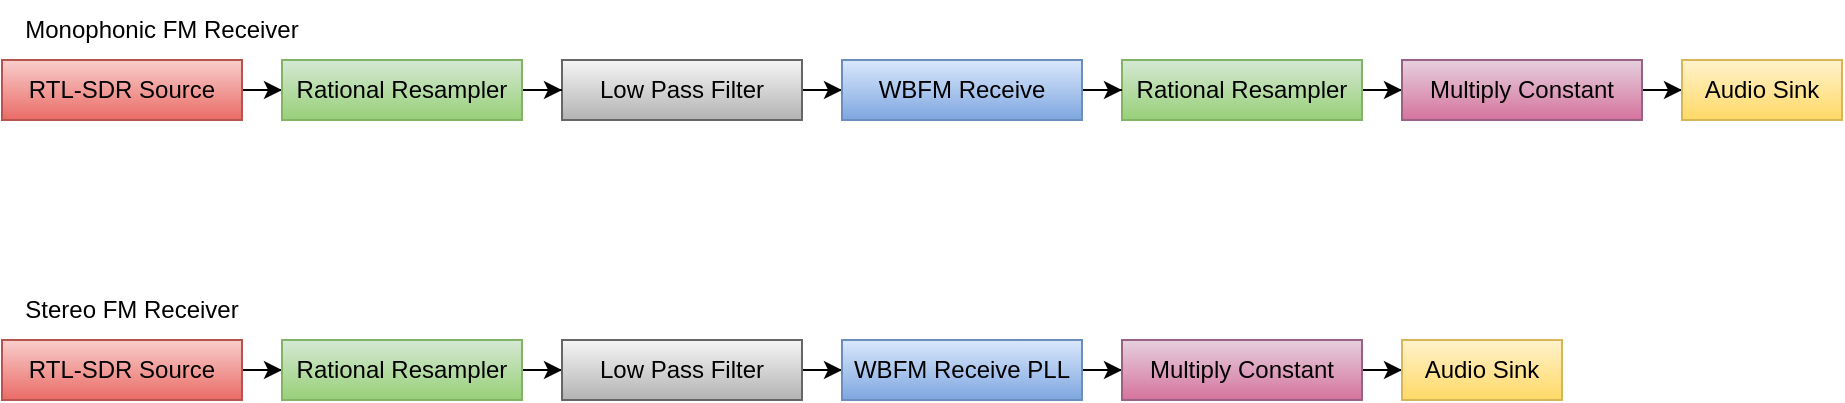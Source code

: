 <mxfile version="21.1.8" type="device">
  <diagram name="Page-1" id="d1Dr_iZdJzY5FfgxTFlw">
    <mxGraphModel dx="1434" dy="804" grid="0" gridSize="10" guides="1" tooltips="1" connect="1" arrows="1" fold="1" page="1" pageScale="1" pageWidth="1169" pageHeight="1654" math="0" shadow="0">
      <root>
        <mxCell id="0" />
        <mxCell id="1" parent="0" />
        <mxCell id="5cxwrviQxcYlWO02m6j5-10" value="" style="edgeStyle=orthogonalEdgeStyle;rounded=0;orthogonalLoop=1;jettySize=auto;html=1;" edge="1" parent="1" source="5cxwrviQxcYlWO02m6j5-1" target="5cxwrviQxcYlWO02m6j5-3">
          <mxGeometry relative="1" as="geometry" />
        </mxCell>
        <mxCell id="5cxwrviQxcYlWO02m6j5-1" value="RTL-SDR Source" style="rounded=0;whiteSpace=wrap;html=1;fillColor=#f8cecc;strokeColor=#b85450;gradientColor=#ea6b66;" vertex="1" parent="1">
          <mxGeometry x="40" y="30" width="120" height="30" as="geometry" />
        </mxCell>
        <mxCell id="5cxwrviQxcYlWO02m6j5-12" value="" style="edgeStyle=orthogonalEdgeStyle;rounded=0;orthogonalLoop=1;jettySize=auto;html=1;" edge="1" parent="1" source="5cxwrviQxcYlWO02m6j5-2" target="5cxwrviQxcYlWO02m6j5-5">
          <mxGeometry relative="1" as="geometry" />
        </mxCell>
        <mxCell id="5cxwrviQxcYlWO02m6j5-2" value="Low Pass Filter" style="rounded=0;whiteSpace=wrap;html=1;fillColor=#f5f5f5;strokeColor=#666666;gradientColor=#b3b3b3;" vertex="1" parent="1">
          <mxGeometry x="320" y="30" width="120" height="30" as="geometry" />
        </mxCell>
        <mxCell id="5cxwrviQxcYlWO02m6j5-11" value="" style="edgeStyle=orthogonalEdgeStyle;rounded=0;orthogonalLoop=1;jettySize=auto;html=1;" edge="1" parent="1" source="5cxwrviQxcYlWO02m6j5-3" target="5cxwrviQxcYlWO02m6j5-2">
          <mxGeometry relative="1" as="geometry" />
        </mxCell>
        <mxCell id="5cxwrviQxcYlWO02m6j5-3" value="Rational Resampler" style="rounded=0;whiteSpace=wrap;html=1;fillColor=#d5e8d4;strokeColor=#82b366;gradientColor=#97d077;" vertex="1" parent="1">
          <mxGeometry x="180" y="30" width="120" height="30" as="geometry" />
        </mxCell>
        <mxCell id="5cxwrviQxcYlWO02m6j5-9" value="" style="edgeStyle=orthogonalEdgeStyle;rounded=0;orthogonalLoop=1;jettySize=auto;html=1;" edge="1" parent="1" source="5cxwrviQxcYlWO02m6j5-4" target="5cxwrviQxcYlWO02m6j5-6">
          <mxGeometry relative="1" as="geometry" />
        </mxCell>
        <mxCell id="5cxwrviQxcYlWO02m6j5-4" value="Rational Resampler" style="rounded=0;whiteSpace=wrap;html=1;fillColor=#d5e8d4;strokeColor=#82b366;gradientColor=#97d077;" vertex="1" parent="1">
          <mxGeometry x="600" y="30" width="120" height="30" as="geometry" />
        </mxCell>
        <mxCell id="5cxwrviQxcYlWO02m6j5-13" value="" style="edgeStyle=orthogonalEdgeStyle;rounded=0;orthogonalLoop=1;jettySize=auto;html=1;" edge="1" parent="1" source="5cxwrviQxcYlWO02m6j5-5" target="5cxwrviQxcYlWO02m6j5-4">
          <mxGeometry relative="1" as="geometry" />
        </mxCell>
        <mxCell id="5cxwrviQxcYlWO02m6j5-5" value="WBFM Receive" style="rounded=0;whiteSpace=wrap;html=1;fillColor=#dae8fc;strokeColor=#6c8ebf;gradientColor=#7ea6e0;" vertex="1" parent="1">
          <mxGeometry x="460" y="30" width="120" height="30" as="geometry" />
        </mxCell>
        <mxCell id="5cxwrviQxcYlWO02m6j5-8" value="" style="edgeStyle=orthogonalEdgeStyle;rounded=0;orthogonalLoop=1;jettySize=auto;html=1;" edge="1" parent="1" source="5cxwrviQxcYlWO02m6j5-6" target="5cxwrviQxcYlWO02m6j5-7">
          <mxGeometry relative="1" as="geometry" />
        </mxCell>
        <mxCell id="5cxwrviQxcYlWO02m6j5-6" value="Multiply Constant" style="rounded=0;whiteSpace=wrap;html=1;fillColor=#e6d0de;strokeColor=#996185;gradientColor=#d5739d;" vertex="1" parent="1">
          <mxGeometry x="740" y="30" width="120" height="30" as="geometry" />
        </mxCell>
        <mxCell id="5cxwrviQxcYlWO02m6j5-7" value="Audio Sink" style="rounded=0;whiteSpace=wrap;html=1;fillColor=#fff2cc;strokeColor=#d6b656;gradientColor=#ffd966;" vertex="1" parent="1">
          <mxGeometry x="880" y="30" width="80" height="30" as="geometry" />
        </mxCell>
        <mxCell id="5cxwrviQxcYlWO02m6j5-20" value="" style="edgeStyle=orthogonalEdgeStyle;rounded=0;orthogonalLoop=1;jettySize=auto;html=1;" edge="1" parent="1" source="5cxwrviQxcYlWO02m6j5-14" target="5cxwrviQxcYlWO02m6j5-15">
          <mxGeometry relative="1" as="geometry" />
        </mxCell>
        <mxCell id="5cxwrviQxcYlWO02m6j5-14" value="RTL-SDR Source" style="rounded=0;whiteSpace=wrap;html=1;fillColor=#f8cecc;strokeColor=#b85450;gradientColor=#ea6b66;" vertex="1" parent="1">
          <mxGeometry x="40" y="170" width="120" height="30" as="geometry" />
        </mxCell>
        <mxCell id="5cxwrviQxcYlWO02m6j5-21" value="" style="edgeStyle=orthogonalEdgeStyle;rounded=0;orthogonalLoop=1;jettySize=auto;html=1;" edge="1" parent="1" source="5cxwrviQxcYlWO02m6j5-15" target="5cxwrviQxcYlWO02m6j5-16">
          <mxGeometry relative="1" as="geometry" />
        </mxCell>
        <mxCell id="5cxwrviQxcYlWO02m6j5-15" value="Rational Resampler" style="rounded=0;whiteSpace=wrap;html=1;fillColor=#d5e8d4;strokeColor=#82b366;gradientColor=#97d077;" vertex="1" parent="1">
          <mxGeometry x="180" y="170" width="120" height="30" as="geometry" />
        </mxCell>
        <mxCell id="5cxwrviQxcYlWO02m6j5-22" value="" style="edgeStyle=orthogonalEdgeStyle;rounded=0;orthogonalLoop=1;jettySize=auto;html=1;" edge="1" parent="1" source="5cxwrviQxcYlWO02m6j5-16" target="5cxwrviQxcYlWO02m6j5-17">
          <mxGeometry relative="1" as="geometry" />
        </mxCell>
        <mxCell id="5cxwrviQxcYlWO02m6j5-16" value="Low Pass Filter" style="rounded=0;whiteSpace=wrap;html=1;fillColor=#f5f5f5;strokeColor=#666666;gradientColor=#b3b3b3;" vertex="1" parent="1">
          <mxGeometry x="320" y="170" width="120" height="30" as="geometry" />
        </mxCell>
        <mxCell id="5cxwrviQxcYlWO02m6j5-23" value="" style="edgeStyle=orthogonalEdgeStyle;rounded=0;orthogonalLoop=1;jettySize=auto;html=1;" edge="1" parent="1" source="5cxwrviQxcYlWO02m6j5-17" target="5cxwrviQxcYlWO02m6j5-18">
          <mxGeometry relative="1" as="geometry" />
        </mxCell>
        <mxCell id="5cxwrviQxcYlWO02m6j5-17" value="WBFM Receive PLL" style="rounded=0;whiteSpace=wrap;html=1;fillColor=#dae8fc;strokeColor=#6c8ebf;gradientColor=#7ea6e0;" vertex="1" parent="1">
          <mxGeometry x="460" y="170" width="120" height="30" as="geometry" />
        </mxCell>
        <mxCell id="5cxwrviQxcYlWO02m6j5-24" value="" style="edgeStyle=orthogonalEdgeStyle;rounded=0;orthogonalLoop=1;jettySize=auto;html=1;" edge="1" parent="1" source="5cxwrviQxcYlWO02m6j5-18" target="5cxwrviQxcYlWO02m6j5-19">
          <mxGeometry relative="1" as="geometry" />
        </mxCell>
        <mxCell id="5cxwrviQxcYlWO02m6j5-18" value="Multiply Constant" style="rounded=0;whiteSpace=wrap;html=1;fillColor=#e6d0de;gradientColor=#d5739d;strokeColor=#996185;" vertex="1" parent="1">
          <mxGeometry x="600" y="170" width="120" height="30" as="geometry" />
        </mxCell>
        <mxCell id="5cxwrviQxcYlWO02m6j5-19" value="Audio Sink" style="rounded=0;whiteSpace=wrap;html=1;fillColor=#fff2cc;strokeColor=#d6b656;gradientColor=#ffd966;" vertex="1" parent="1">
          <mxGeometry x="740" y="170" width="80" height="30" as="geometry" />
        </mxCell>
        <mxCell id="5cxwrviQxcYlWO02m6j5-25" value="Monophonic FM Receiver" style="text;html=1;strokeColor=none;fillColor=none;align=center;verticalAlign=middle;whiteSpace=wrap;rounded=0;" vertex="1" parent="1">
          <mxGeometry x="40" width="160" height="30" as="geometry" />
        </mxCell>
        <mxCell id="5cxwrviQxcYlWO02m6j5-26" value="Stereo FM Receiver" style="text;html=1;strokeColor=none;fillColor=none;align=center;verticalAlign=middle;whiteSpace=wrap;rounded=0;" vertex="1" parent="1">
          <mxGeometry x="40" y="140" width="130" height="30" as="geometry" />
        </mxCell>
      </root>
    </mxGraphModel>
  </diagram>
</mxfile>

